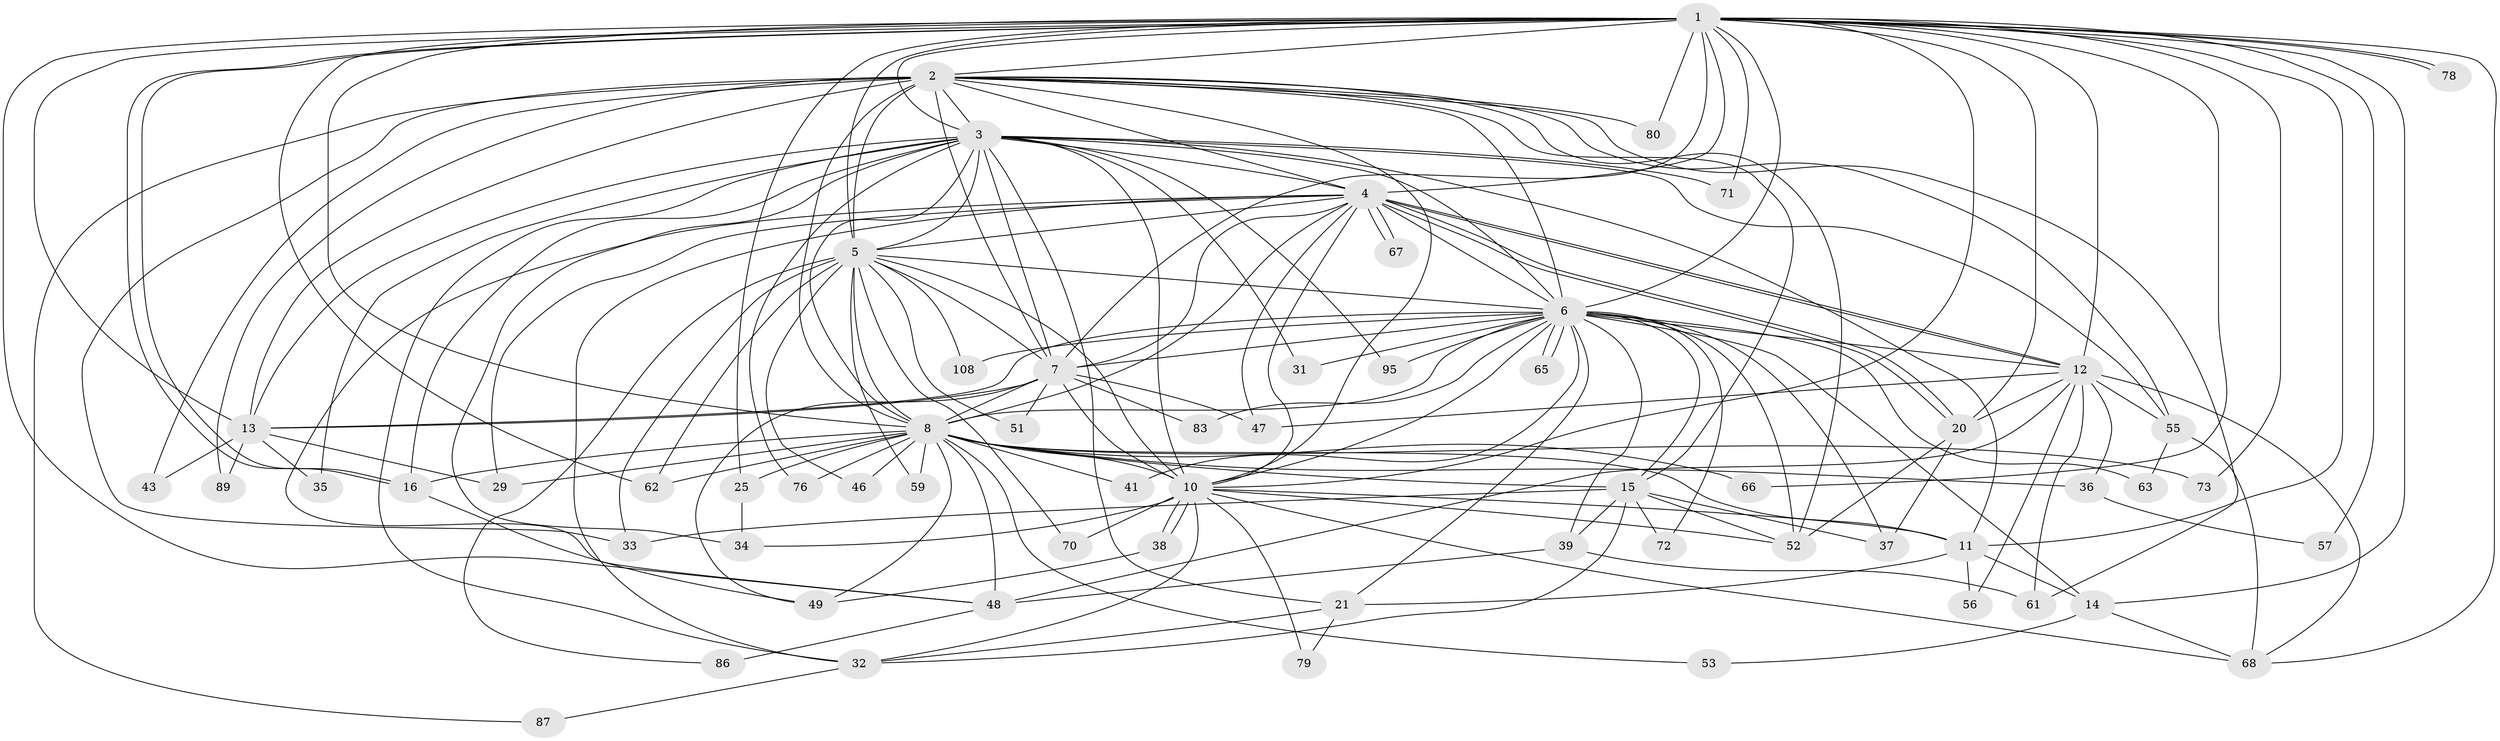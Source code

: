 // original degree distribution, {33: 0.008064516129032258, 22: 0.008064516129032258, 21: 0.016129032258064516, 18: 0.008064516129032258, 30: 0.008064516129032258, 17: 0.024193548387096774, 20: 0.008064516129032258, 7: 0.03225806451612903, 8: 0.016129032258064516, 6: 0.016129032258064516, 5: 0.04838709677419355, 4: 0.0967741935483871, 3: 0.16129032258064516, 2: 0.5483870967741935}
// Generated by graph-tools (version 1.1) at 2025/14/03/09/25 04:14:14]
// undirected, 62 vertices, 178 edges
graph export_dot {
graph [start="1"]
  node [color=gray90,style=filled];
  1;
  2;
  3;
  4;
  5 [super="+60"];
  6;
  7 [super="+40"];
  8 [super="+42+106+94+9+23"];
  10 [super="+64+93+81+88"];
  11 [super="+105+50"];
  12 [super="+116+98+24"];
  13 [super="+122+22+18+82"];
  14;
  15 [super="+28+58+74"];
  16 [super="+75"];
  20 [super="+120+26"];
  21 [super="+77"];
  25;
  29;
  31;
  32 [super="+44"];
  33;
  34;
  35;
  36;
  37 [super="+117"];
  38;
  39 [super="+112"];
  41;
  43;
  46;
  47;
  48 [super="+121+102"];
  49 [super="+54"];
  51;
  52 [super="+100+103"];
  53;
  55 [super="+123"];
  56;
  57;
  59;
  61 [super="+91"];
  62 [super="+69"];
  63;
  65;
  66;
  67;
  68 [super="+96+90+84"];
  70;
  71;
  72;
  73;
  76;
  78;
  79;
  80;
  83;
  86;
  87;
  89;
  95;
  108;
  1 -- 2;
  1 -- 3;
  1 -- 4;
  1 -- 5;
  1 -- 6;
  1 -- 7 [weight=2];
  1 -- 8 [weight=4];
  1 -- 10;
  1 -- 11;
  1 -- 14;
  1 -- 16 [weight=2];
  1 -- 16;
  1 -- 25;
  1 -- 57;
  1 -- 66;
  1 -- 71;
  1 -- 73;
  1 -- 78;
  1 -- 78;
  1 -- 80;
  1 -- 12;
  1 -- 62;
  1 -- 48;
  1 -- 20 [weight=2];
  1 -- 13 [weight=2];
  1 -- 68;
  2 -- 3;
  2 -- 4;
  2 -- 5;
  2 -- 6;
  2 -- 7 [weight=2];
  2 -- 8 [weight=4];
  2 -- 10;
  2 -- 15;
  2 -- 33;
  2 -- 43;
  2 -- 61;
  2 -- 80;
  2 -- 87;
  2 -- 89;
  2 -- 55;
  2 -- 52;
  2 -- 13;
  3 -- 4;
  3 -- 5;
  3 -- 6;
  3 -- 7;
  3 -- 8 [weight=2];
  3 -- 10;
  3 -- 13;
  3 -- 21;
  3 -- 31;
  3 -- 32;
  3 -- 34;
  3 -- 35;
  3 -- 55;
  3 -- 71;
  3 -- 76;
  3 -- 95;
  3 -- 11;
  3 -- 16;
  4 -- 5;
  4 -- 6;
  4 -- 7;
  4 -- 8 [weight=2];
  4 -- 10 [weight=2];
  4 -- 12 [weight=2];
  4 -- 12;
  4 -- 20;
  4 -- 20;
  4 -- 29;
  4 -- 32;
  4 -- 47;
  4 -- 67;
  4 -- 67;
  4 -- 48;
  5 -- 6;
  5 -- 7;
  5 -- 8 [weight=3];
  5 -- 10;
  5 -- 33;
  5 -- 46;
  5 -- 51;
  5 -- 59;
  5 -- 62;
  5 -- 70;
  5 -- 86;
  5 -- 108;
  6 -- 7;
  6 -- 8 [weight=3];
  6 -- 10;
  6 -- 13;
  6 -- 14;
  6 -- 15 [weight=2];
  6 -- 31;
  6 -- 37;
  6 -- 39;
  6 -- 41;
  6 -- 52 [weight=2];
  6 -- 63;
  6 -- 65;
  6 -- 65;
  6 -- 72;
  6 -- 83;
  6 -- 95;
  6 -- 108;
  6 -- 12 [weight=2];
  6 -- 21;
  7 -- 8 [weight=4];
  7 -- 10 [weight=2];
  7 -- 47;
  7 -- 51;
  7 -- 83;
  7 -- 49;
  7 -- 13;
  8 -- 10 [weight=3];
  8 -- 48 [weight=2];
  8 -- 62;
  8 -- 15;
  8 -- 11;
  8 -- 66;
  8 -- 76;
  8 -- 73;
  8 -- 25 [weight=2];
  8 -- 29;
  8 -- 36;
  8 -- 41;
  8 -- 46;
  8 -- 49;
  8 -- 53;
  8 -- 59;
  8 -- 16;
  10 -- 11;
  10 -- 38;
  10 -- 38;
  10 -- 79;
  10 -- 52;
  10 -- 70;
  10 -- 68;
  10 -- 34;
  10 -- 32;
  11 -- 21;
  11 -- 56;
  11 -- 14;
  12 -- 36;
  12 -- 56;
  12 -- 61;
  12 -- 20;
  12 -- 68;
  12 -- 55;
  12 -- 47;
  12 -- 48;
  13 -- 29;
  13 -- 43;
  13 -- 35;
  13 -- 89;
  14 -- 53;
  14 -- 68;
  15 -- 72;
  15 -- 39;
  15 -- 52 [weight=2];
  15 -- 33;
  15 -- 37;
  15 -- 32;
  16 -- 49;
  20 -- 37;
  20 -- 52;
  21 -- 79;
  21 -- 32;
  25 -- 34;
  32 -- 87;
  36 -- 57;
  38 -- 49;
  39 -- 61;
  39 -- 48;
  48 -- 86;
  55 -- 63;
  55 -- 68;
}
